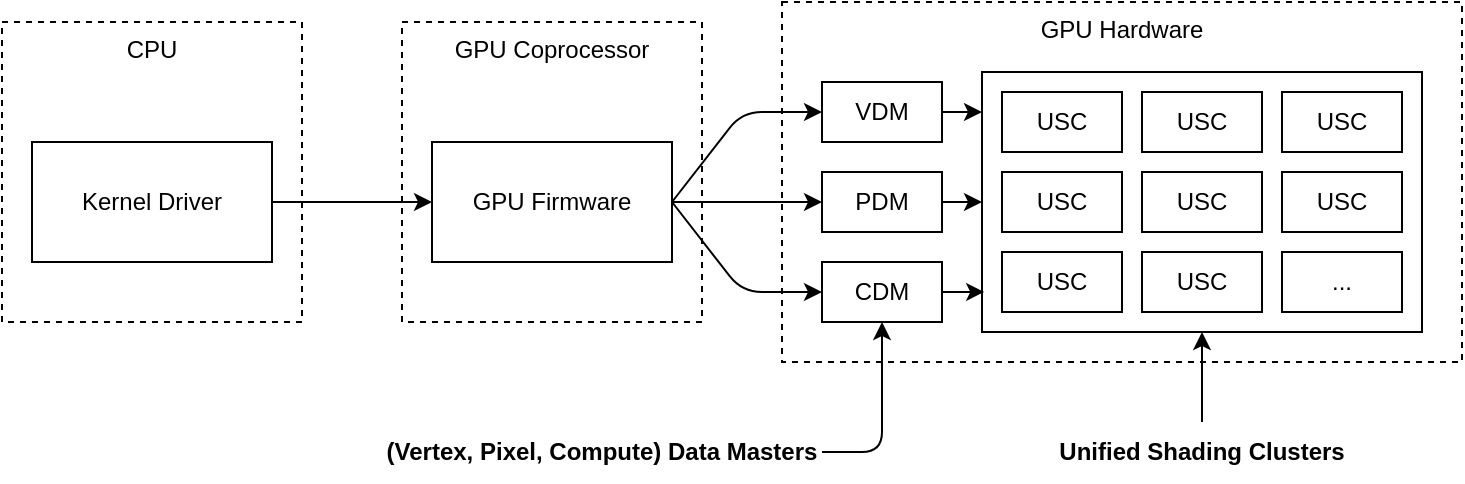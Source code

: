<mxfile>
    <diagram id="G-IttGSYSbx5uO5ZOzrL" name="Page-1">
        <mxGraphModel dx="1770" dy="1118" grid="1" gridSize="10" guides="1" tooltips="1" connect="1" arrows="1" fold="1" page="1" pageScale="1" pageWidth="850" pageHeight="1100" math="0" shadow="0">
            <root>
                <mxCell id="0"/>
                <mxCell id="1" parent="0"/>
                <mxCell id="2" value="CPU" style="rounded=0;whiteSpace=wrap;html=1;dashed=1;verticalAlign=top;fillColor=none;" vertex="1" parent="1">
                    <mxGeometry x="70" y="380" width="150" height="150" as="geometry"/>
                </mxCell>
                <mxCell id="8" style="edgeStyle=none;html=1;entryX=0;entryY=0.5;entryDx=0;entryDy=0;" edge="1" parent="1" source="3" target="5">
                    <mxGeometry relative="1" as="geometry"/>
                </mxCell>
                <mxCell id="4" value="GPU Coprocessor" style="rounded=0;whiteSpace=wrap;html=1;dashed=1;verticalAlign=top;fillColor=none;" vertex="1" parent="1">
                    <mxGeometry x="270" y="380" width="150" height="150" as="geometry"/>
                </mxCell>
                <mxCell id="3" value="Kernel Driver" style="rounded=0;whiteSpace=wrap;html=1;" vertex="1" parent="1">
                    <mxGeometry x="85" y="440" width="120" height="60" as="geometry"/>
                </mxCell>
                <mxCell id="6" value="GPU Hardware" style="rounded=0;whiteSpace=wrap;html=1;dashed=1;verticalAlign=top;fillColor=none;" vertex="1" parent="1">
                    <mxGeometry x="460" y="370" width="340" height="180" as="geometry"/>
                </mxCell>
                <mxCell id="9" style="edgeStyle=none;html=1;exitX=1;exitY=0.5;exitDx=0;exitDy=0;entryX=0;entryY=0.5;entryDx=0;entryDy=0;" edge="1" parent="1" source="5" target="11">
                    <mxGeometry relative="1" as="geometry">
                        <mxPoint x="450" y="470" as="targetPoint"/>
                        <Array as="points">
                            <mxPoint x="440" y="425"/>
                        </Array>
                    </mxGeometry>
                </mxCell>
                <mxCell id="13" style="edgeStyle=none;html=1;exitX=1;exitY=0.5;exitDx=0;exitDy=0;entryX=0;entryY=0.5;entryDx=0;entryDy=0;" edge="1" parent="1" source="5" target="10">
                    <mxGeometry relative="1" as="geometry"/>
                </mxCell>
                <mxCell id="14" style="edgeStyle=none;html=1;exitX=1;exitY=0.5;exitDx=0;exitDy=0;entryX=0;entryY=0.5;entryDx=0;entryDy=0;" edge="1" parent="1" source="5" target="12">
                    <mxGeometry relative="1" as="geometry">
                        <Array as="points">
                            <mxPoint x="440" y="515"/>
                        </Array>
                    </mxGeometry>
                </mxCell>
                <mxCell id="5" value="GPU Firmware" style="rounded=0;whiteSpace=wrap;html=1;" vertex="1" parent="1">
                    <mxGeometry x="285" y="440" width="120" height="60" as="geometry"/>
                </mxCell>
                <mxCell id="29" style="edgeStyle=none;html=1;exitX=1;exitY=0.5;exitDx=0;exitDy=0;" edge="1" parent="1" source="10" target="25">
                    <mxGeometry relative="1" as="geometry"/>
                </mxCell>
                <mxCell id="10" value="PDM" style="rounded=0;whiteSpace=wrap;html=1;fillColor=none;" vertex="1" parent="1">
                    <mxGeometry x="480" y="455" width="60" height="30" as="geometry"/>
                </mxCell>
                <mxCell id="30" style="edgeStyle=none;html=1;exitX=1;exitY=0.5;exitDx=0;exitDy=0;entryX=0;entryY=0.154;entryDx=0;entryDy=0;entryPerimeter=0;" edge="1" parent="1" source="11" target="25">
                    <mxGeometry relative="1" as="geometry"/>
                </mxCell>
                <mxCell id="11" value="VDM" style="rounded=0;whiteSpace=wrap;html=1;fillColor=none;" vertex="1" parent="1">
                    <mxGeometry x="480" y="410" width="60" height="30" as="geometry"/>
                </mxCell>
                <mxCell id="34" style="edgeStyle=none;html=1;exitX=1;exitY=0.5;exitDx=0;exitDy=0;entryX=0.005;entryY=0.846;entryDx=0;entryDy=0;entryPerimeter=0;" edge="1" parent="1" source="12" target="25">
                    <mxGeometry relative="1" as="geometry"/>
                </mxCell>
                <mxCell id="12" value="CDM" style="rounded=0;whiteSpace=wrap;html=1;fillColor=none;" vertex="1" parent="1">
                    <mxGeometry x="480" y="500" width="60" height="30" as="geometry"/>
                </mxCell>
                <mxCell id="26" value="" style="group" vertex="1" connectable="0" parent="1">
                    <mxGeometry x="560" y="405" width="220" height="130" as="geometry"/>
                </mxCell>
                <mxCell id="15" value="USC" style="rounded=0;whiteSpace=wrap;html=1;fillColor=none;" vertex="1" parent="26">
                    <mxGeometry x="10" y="10" width="60" height="30" as="geometry"/>
                </mxCell>
                <mxCell id="16" value="USC" style="rounded=0;whiteSpace=wrap;html=1;fillColor=none;" vertex="1" parent="26">
                    <mxGeometry x="80" y="10" width="60" height="30" as="geometry"/>
                </mxCell>
                <mxCell id="17" value="USC" style="rounded=0;whiteSpace=wrap;html=1;fillColor=none;" vertex="1" parent="26">
                    <mxGeometry x="150" y="10" width="60" height="30" as="geometry"/>
                </mxCell>
                <mxCell id="19" value="USC" style="rounded=0;whiteSpace=wrap;html=1;fillColor=none;" vertex="1" parent="26">
                    <mxGeometry x="10" y="50" width="60" height="30" as="geometry"/>
                </mxCell>
                <mxCell id="20" value="USC" style="rounded=0;whiteSpace=wrap;html=1;fillColor=none;" vertex="1" parent="26">
                    <mxGeometry x="80" y="50" width="60" height="30" as="geometry"/>
                </mxCell>
                <mxCell id="21" value="USC" style="rounded=0;whiteSpace=wrap;html=1;fillColor=none;" vertex="1" parent="26">
                    <mxGeometry x="150" y="50" width="60" height="30" as="geometry"/>
                </mxCell>
                <mxCell id="22" value="USC" style="rounded=0;whiteSpace=wrap;html=1;fillColor=none;" vertex="1" parent="26">
                    <mxGeometry x="10" y="90" width="60" height="30" as="geometry"/>
                </mxCell>
                <mxCell id="23" value="USC" style="rounded=0;whiteSpace=wrap;html=1;fillColor=none;" vertex="1" parent="26">
                    <mxGeometry x="80" y="90" width="60" height="30" as="geometry"/>
                </mxCell>
                <mxCell id="24" value="..." style="rounded=0;whiteSpace=wrap;html=1;fillColor=none;" vertex="1" parent="26">
                    <mxGeometry x="150" y="90" width="60" height="30" as="geometry"/>
                </mxCell>
                <mxCell id="25" value="" style="rounded=0;whiteSpace=wrap;html=1;fillColor=none;" vertex="1" parent="26">
                    <mxGeometry width="220" height="130" as="geometry"/>
                </mxCell>
                <mxCell id="37" style="edgeStyle=none;html=1;entryX=0.5;entryY=1;entryDx=0;entryDy=0;fontSize=12;" edge="1" parent="1" source="36" target="12">
                    <mxGeometry relative="1" as="geometry">
                        <Array as="points">
                            <mxPoint x="510" y="595"/>
                        </Array>
                    </mxGeometry>
                </mxCell>
                <UserObject label="&lt;font style=&quot;font-size: 12px;&quot;&gt;&lt;b&gt;(Vertex, Pixel, Compute) Data Masters&lt;/b&gt;&lt;/font&gt;" placeholders="1" name="Variable" id="36">
                    <mxCell style="text;html=1;strokeColor=none;fillColor=none;align=center;verticalAlign=middle;whiteSpace=wrap;overflow=hidden;" vertex="1" parent="1">
                        <mxGeometry x="260" y="580" width="220" height="30" as="geometry"/>
                    </mxCell>
                </UserObject>
                <mxCell id="39" style="edgeStyle=none;html=1;exitX=0.5;exitY=0;exitDx=0;exitDy=0;entryX=0.5;entryY=1;entryDx=0;entryDy=0;fontSize=12;" edge="1" parent="1" source="38" target="25">
                    <mxGeometry relative="1" as="geometry"/>
                </mxCell>
                <UserObject label="&lt;font style=&quot;font-size: 12px;&quot;&gt;&lt;b&gt;Unified Shading Clusters&lt;/b&gt;&lt;/font&gt;" placeholders="1" name="Variable" id="38">
                    <mxCell style="text;html=1;strokeColor=none;fillColor=none;align=center;verticalAlign=middle;whiteSpace=wrap;overflow=hidden;" vertex="1" parent="1">
                        <mxGeometry x="560" y="580" width="220" height="30" as="geometry"/>
                    </mxCell>
                </UserObject>
            </root>
        </mxGraphModel>
    </diagram>
</mxfile>